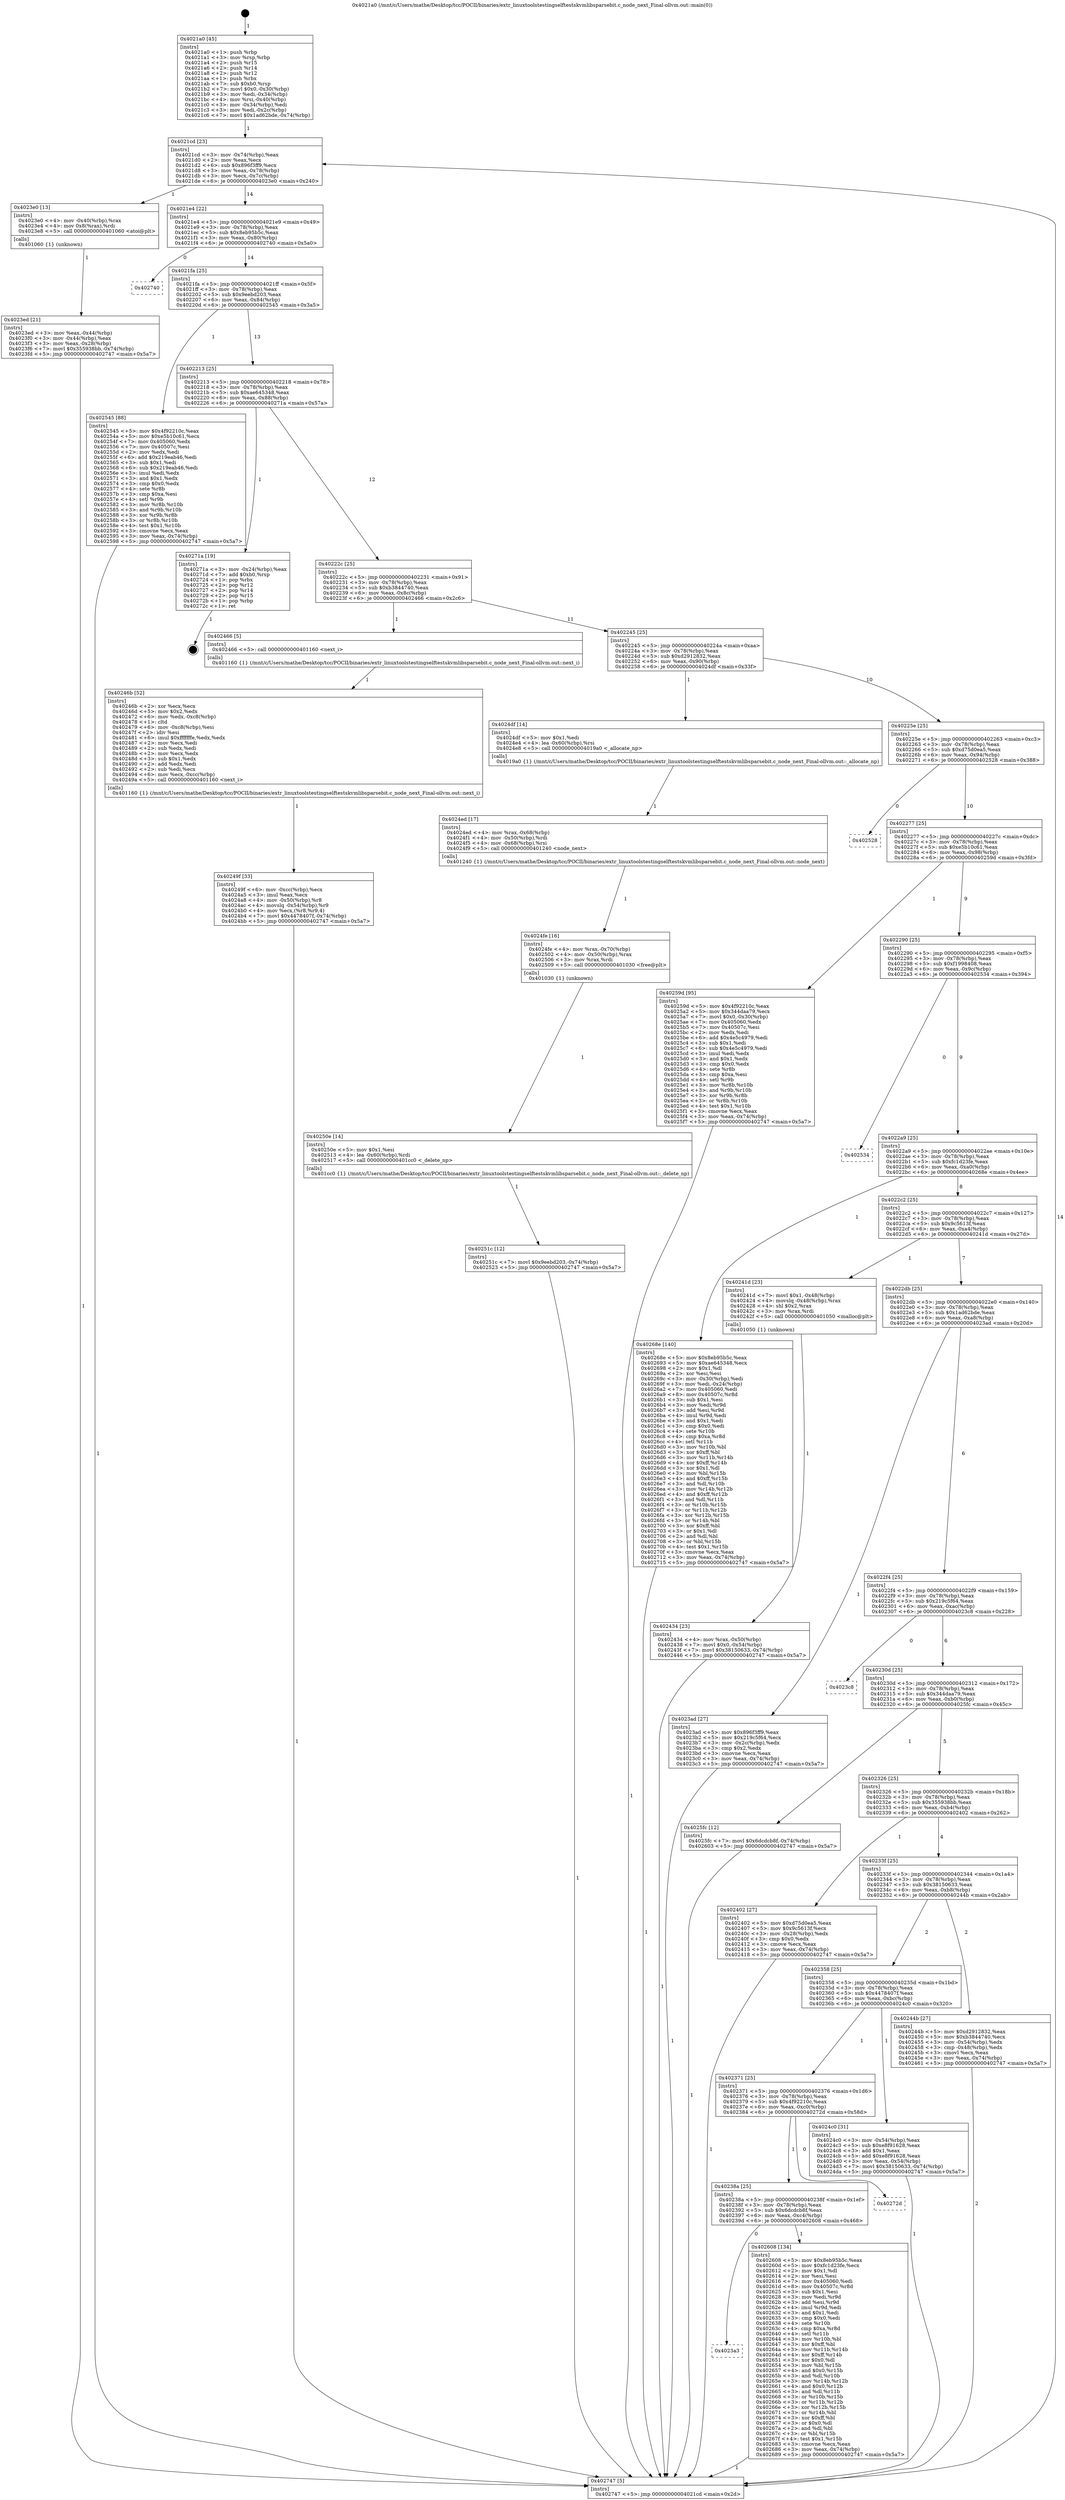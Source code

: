 digraph "0x4021a0" {
  label = "0x4021a0 (/mnt/c/Users/mathe/Desktop/tcc/POCII/binaries/extr_linuxtoolstestingselftestskvmlibsparsebit.c_node_next_Final-ollvm.out::main(0))"
  labelloc = "t"
  node[shape=record]

  Entry [label="",width=0.3,height=0.3,shape=circle,fillcolor=black,style=filled]
  "0x4021cd" [label="{
     0x4021cd [23]\l
     | [instrs]\l
     &nbsp;&nbsp;0x4021cd \<+3\>: mov -0x74(%rbp),%eax\l
     &nbsp;&nbsp;0x4021d0 \<+2\>: mov %eax,%ecx\l
     &nbsp;&nbsp;0x4021d2 \<+6\>: sub $0x896f3ff9,%ecx\l
     &nbsp;&nbsp;0x4021d8 \<+3\>: mov %eax,-0x78(%rbp)\l
     &nbsp;&nbsp;0x4021db \<+3\>: mov %ecx,-0x7c(%rbp)\l
     &nbsp;&nbsp;0x4021de \<+6\>: je 00000000004023e0 \<main+0x240\>\l
  }"]
  "0x4023e0" [label="{
     0x4023e0 [13]\l
     | [instrs]\l
     &nbsp;&nbsp;0x4023e0 \<+4\>: mov -0x40(%rbp),%rax\l
     &nbsp;&nbsp;0x4023e4 \<+4\>: mov 0x8(%rax),%rdi\l
     &nbsp;&nbsp;0x4023e8 \<+5\>: call 0000000000401060 \<atoi@plt\>\l
     | [calls]\l
     &nbsp;&nbsp;0x401060 \{1\} (unknown)\l
  }"]
  "0x4021e4" [label="{
     0x4021e4 [22]\l
     | [instrs]\l
     &nbsp;&nbsp;0x4021e4 \<+5\>: jmp 00000000004021e9 \<main+0x49\>\l
     &nbsp;&nbsp;0x4021e9 \<+3\>: mov -0x78(%rbp),%eax\l
     &nbsp;&nbsp;0x4021ec \<+5\>: sub $0x8eb95b5c,%eax\l
     &nbsp;&nbsp;0x4021f1 \<+3\>: mov %eax,-0x80(%rbp)\l
     &nbsp;&nbsp;0x4021f4 \<+6\>: je 0000000000402740 \<main+0x5a0\>\l
  }"]
  Exit [label="",width=0.3,height=0.3,shape=circle,fillcolor=black,style=filled,peripheries=2]
  "0x402740" [label="{
     0x402740\l
  }", style=dashed]
  "0x4021fa" [label="{
     0x4021fa [25]\l
     | [instrs]\l
     &nbsp;&nbsp;0x4021fa \<+5\>: jmp 00000000004021ff \<main+0x5f\>\l
     &nbsp;&nbsp;0x4021ff \<+3\>: mov -0x78(%rbp),%eax\l
     &nbsp;&nbsp;0x402202 \<+5\>: sub $0x9eebd203,%eax\l
     &nbsp;&nbsp;0x402207 \<+6\>: mov %eax,-0x84(%rbp)\l
     &nbsp;&nbsp;0x40220d \<+6\>: je 0000000000402545 \<main+0x3a5\>\l
  }"]
  "0x4023a3" [label="{
     0x4023a3\l
  }", style=dashed]
  "0x402545" [label="{
     0x402545 [88]\l
     | [instrs]\l
     &nbsp;&nbsp;0x402545 \<+5\>: mov $0x4f92210c,%eax\l
     &nbsp;&nbsp;0x40254a \<+5\>: mov $0xe5b10c61,%ecx\l
     &nbsp;&nbsp;0x40254f \<+7\>: mov 0x405060,%edx\l
     &nbsp;&nbsp;0x402556 \<+7\>: mov 0x40507c,%esi\l
     &nbsp;&nbsp;0x40255d \<+2\>: mov %edx,%edi\l
     &nbsp;&nbsp;0x40255f \<+6\>: add $0x219eab46,%edi\l
     &nbsp;&nbsp;0x402565 \<+3\>: sub $0x1,%edi\l
     &nbsp;&nbsp;0x402568 \<+6\>: sub $0x219eab46,%edi\l
     &nbsp;&nbsp;0x40256e \<+3\>: imul %edi,%edx\l
     &nbsp;&nbsp;0x402571 \<+3\>: and $0x1,%edx\l
     &nbsp;&nbsp;0x402574 \<+3\>: cmp $0x0,%edx\l
     &nbsp;&nbsp;0x402577 \<+4\>: sete %r8b\l
     &nbsp;&nbsp;0x40257b \<+3\>: cmp $0xa,%esi\l
     &nbsp;&nbsp;0x40257e \<+4\>: setl %r9b\l
     &nbsp;&nbsp;0x402582 \<+3\>: mov %r8b,%r10b\l
     &nbsp;&nbsp;0x402585 \<+3\>: and %r9b,%r10b\l
     &nbsp;&nbsp;0x402588 \<+3\>: xor %r9b,%r8b\l
     &nbsp;&nbsp;0x40258b \<+3\>: or %r8b,%r10b\l
     &nbsp;&nbsp;0x40258e \<+4\>: test $0x1,%r10b\l
     &nbsp;&nbsp;0x402592 \<+3\>: cmovne %ecx,%eax\l
     &nbsp;&nbsp;0x402595 \<+3\>: mov %eax,-0x74(%rbp)\l
     &nbsp;&nbsp;0x402598 \<+5\>: jmp 0000000000402747 \<main+0x5a7\>\l
  }"]
  "0x402213" [label="{
     0x402213 [25]\l
     | [instrs]\l
     &nbsp;&nbsp;0x402213 \<+5\>: jmp 0000000000402218 \<main+0x78\>\l
     &nbsp;&nbsp;0x402218 \<+3\>: mov -0x78(%rbp),%eax\l
     &nbsp;&nbsp;0x40221b \<+5\>: sub $0xae645348,%eax\l
     &nbsp;&nbsp;0x402220 \<+6\>: mov %eax,-0x88(%rbp)\l
     &nbsp;&nbsp;0x402226 \<+6\>: je 000000000040271a \<main+0x57a\>\l
  }"]
  "0x402608" [label="{
     0x402608 [134]\l
     | [instrs]\l
     &nbsp;&nbsp;0x402608 \<+5\>: mov $0x8eb95b5c,%eax\l
     &nbsp;&nbsp;0x40260d \<+5\>: mov $0xfc1d23fe,%ecx\l
     &nbsp;&nbsp;0x402612 \<+2\>: mov $0x1,%dl\l
     &nbsp;&nbsp;0x402614 \<+2\>: xor %esi,%esi\l
     &nbsp;&nbsp;0x402616 \<+7\>: mov 0x405060,%edi\l
     &nbsp;&nbsp;0x40261d \<+8\>: mov 0x40507c,%r8d\l
     &nbsp;&nbsp;0x402625 \<+3\>: sub $0x1,%esi\l
     &nbsp;&nbsp;0x402628 \<+3\>: mov %edi,%r9d\l
     &nbsp;&nbsp;0x40262b \<+3\>: add %esi,%r9d\l
     &nbsp;&nbsp;0x40262e \<+4\>: imul %r9d,%edi\l
     &nbsp;&nbsp;0x402632 \<+3\>: and $0x1,%edi\l
     &nbsp;&nbsp;0x402635 \<+3\>: cmp $0x0,%edi\l
     &nbsp;&nbsp;0x402638 \<+4\>: sete %r10b\l
     &nbsp;&nbsp;0x40263c \<+4\>: cmp $0xa,%r8d\l
     &nbsp;&nbsp;0x402640 \<+4\>: setl %r11b\l
     &nbsp;&nbsp;0x402644 \<+3\>: mov %r10b,%bl\l
     &nbsp;&nbsp;0x402647 \<+3\>: xor $0xff,%bl\l
     &nbsp;&nbsp;0x40264a \<+3\>: mov %r11b,%r14b\l
     &nbsp;&nbsp;0x40264d \<+4\>: xor $0xff,%r14b\l
     &nbsp;&nbsp;0x402651 \<+3\>: xor $0x0,%dl\l
     &nbsp;&nbsp;0x402654 \<+3\>: mov %bl,%r15b\l
     &nbsp;&nbsp;0x402657 \<+4\>: and $0x0,%r15b\l
     &nbsp;&nbsp;0x40265b \<+3\>: and %dl,%r10b\l
     &nbsp;&nbsp;0x40265e \<+3\>: mov %r14b,%r12b\l
     &nbsp;&nbsp;0x402661 \<+4\>: and $0x0,%r12b\l
     &nbsp;&nbsp;0x402665 \<+3\>: and %dl,%r11b\l
     &nbsp;&nbsp;0x402668 \<+3\>: or %r10b,%r15b\l
     &nbsp;&nbsp;0x40266b \<+3\>: or %r11b,%r12b\l
     &nbsp;&nbsp;0x40266e \<+3\>: xor %r12b,%r15b\l
     &nbsp;&nbsp;0x402671 \<+3\>: or %r14b,%bl\l
     &nbsp;&nbsp;0x402674 \<+3\>: xor $0xff,%bl\l
     &nbsp;&nbsp;0x402677 \<+3\>: or $0x0,%dl\l
     &nbsp;&nbsp;0x40267a \<+2\>: and %dl,%bl\l
     &nbsp;&nbsp;0x40267c \<+3\>: or %bl,%r15b\l
     &nbsp;&nbsp;0x40267f \<+4\>: test $0x1,%r15b\l
     &nbsp;&nbsp;0x402683 \<+3\>: cmovne %ecx,%eax\l
     &nbsp;&nbsp;0x402686 \<+3\>: mov %eax,-0x74(%rbp)\l
     &nbsp;&nbsp;0x402689 \<+5\>: jmp 0000000000402747 \<main+0x5a7\>\l
  }"]
  "0x40271a" [label="{
     0x40271a [19]\l
     | [instrs]\l
     &nbsp;&nbsp;0x40271a \<+3\>: mov -0x24(%rbp),%eax\l
     &nbsp;&nbsp;0x40271d \<+7\>: add $0xb0,%rsp\l
     &nbsp;&nbsp;0x402724 \<+1\>: pop %rbx\l
     &nbsp;&nbsp;0x402725 \<+2\>: pop %r12\l
     &nbsp;&nbsp;0x402727 \<+2\>: pop %r14\l
     &nbsp;&nbsp;0x402729 \<+2\>: pop %r15\l
     &nbsp;&nbsp;0x40272b \<+1\>: pop %rbp\l
     &nbsp;&nbsp;0x40272c \<+1\>: ret\l
  }"]
  "0x40222c" [label="{
     0x40222c [25]\l
     | [instrs]\l
     &nbsp;&nbsp;0x40222c \<+5\>: jmp 0000000000402231 \<main+0x91\>\l
     &nbsp;&nbsp;0x402231 \<+3\>: mov -0x78(%rbp),%eax\l
     &nbsp;&nbsp;0x402234 \<+5\>: sub $0xb3844740,%eax\l
     &nbsp;&nbsp;0x402239 \<+6\>: mov %eax,-0x8c(%rbp)\l
     &nbsp;&nbsp;0x40223f \<+6\>: je 0000000000402466 \<main+0x2c6\>\l
  }"]
  "0x40238a" [label="{
     0x40238a [25]\l
     | [instrs]\l
     &nbsp;&nbsp;0x40238a \<+5\>: jmp 000000000040238f \<main+0x1ef\>\l
     &nbsp;&nbsp;0x40238f \<+3\>: mov -0x78(%rbp),%eax\l
     &nbsp;&nbsp;0x402392 \<+5\>: sub $0x6dcdcb8f,%eax\l
     &nbsp;&nbsp;0x402397 \<+6\>: mov %eax,-0xc4(%rbp)\l
     &nbsp;&nbsp;0x40239d \<+6\>: je 0000000000402608 \<main+0x468\>\l
  }"]
  "0x402466" [label="{
     0x402466 [5]\l
     | [instrs]\l
     &nbsp;&nbsp;0x402466 \<+5\>: call 0000000000401160 \<next_i\>\l
     | [calls]\l
     &nbsp;&nbsp;0x401160 \{1\} (/mnt/c/Users/mathe/Desktop/tcc/POCII/binaries/extr_linuxtoolstestingselftestskvmlibsparsebit.c_node_next_Final-ollvm.out::next_i)\l
  }"]
  "0x402245" [label="{
     0x402245 [25]\l
     | [instrs]\l
     &nbsp;&nbsp;0x402245 \<+5\>: jmp 000000000040224a \<main+0xaa\>\l
     &nbsp;&nbsp;0x40224a \<+3\>: mov -0x78(%rbp),%eax\l
     &nbsp;&nbsp;0x40224d \<+5\>: sub $0xd2912832,%eax\l
     &nbsp;&nbsp;0x402252 \<+6\>: mov %eax,-0x90(%rbp)\l
     &nbsp;&nbsp;0x402258 \<+6\>: je 00000000004024df \<main+0x33f\>\l
  }"]
  "0x40272d" [label="{
     0x40272d\l
  }", style=dashed]
  "0x4024df" [label="{
     0x4024df [14]\l
     | [instrs]\l
     &nbsp;&nbsp;0x4024df \<+5\>: mov $0x1,%edi\l
     &nbsp;&nbsp;0x4024e4 \<+4\>: lea -0x60(%rbp),%rsi\l
     &nbsp;&nbsp;0x4024e8 \<+5\>: call 00000000004019a0 \<_allocate_np\>\l
     | [calls]\l
     &nbsp;&nbsp;0x4019a0 \{1\} (/mnt/c/Users/mathe/Desktop/tcc/POCII/binaries/extr_linuxtoolstestingselftestskvmlibsparsebit.c_node_next_Final-ollvm.out::_allocate_np)\l
  }"]
  "0x40225e" [label="{
     0x40225e [25]\l
     | [instrs]\l
     &nbsp;&nbsp;0x40225e \<+5\>: jmp 0000000000402263 \<main+0xc3\>\l
     &nbsp;&nbsp;0x402263 \<+3\>: mov -0x78(%rbp),%eax\l
     &nbsp;&nbsp;0x402266 \<+5\>: sub $0xd75d0ea5,%eax\l
     &nbsp;&nbsp;0x40226b \<+6\>: mov %eax,-0x94(%rbp)\l
     &nbsp;&nbsp;0x402271 \<+6\>: je 0000000000402528 \<main+0x388\>\l
  }"]
  "0x40251c" [label="{
     0x40251c [12]\l
     | [instrs]\l
     &nbsp;&nbsp;0x40251c \<+7\>: movl $0x9eebd203,-0x74(%rbp)\l
     &nbsp;&nbsp;0x402523 \<+5\>: jmp 0000000000402747 \<main+0x5a7\>\l
  }"]
  "0x402528" [label="{
     0x402528\l
  }", style=dashed]
  "0x402277" [label="{
     0x402277 [25]\l
     | [instrs]\l
     &nbsp;&nbsp;0x402277 \<+5\>: jmp 000000000040227c \<main+0xdc\>\l
     &nbsp;&nbsp;0x40227c \<+3\>: mov -0x78(%rbp),%eax\l
     &nbsp;&nbsp;0x40227f \<+5\>: sub $0xe5b10c61,%eax\l
     &nbsp;&nbsp;0x402284 \<+6\>: mov %eax,-0x98(%rbp)\l
     &nbsp;&nbsp;0x40228a \<+6\>: je 000000000040259d \<main+0x3fd\>\l
  }"]
  "0x40250e" [label="{
     0x40250e [14]\l
     | [instrs]\l
     &nbsp;&nbsp;0x40250e \<+5\>: mov $0x1,%esi\l
     &nbsp;&nbsp;0x402513 \<+4\>: lea -0x60(%rbp),%rdi\l
     &nbsp;&nbsp;0x402517 \<+5\>: call 0000000000401cc0 \<_delete_np\>\l
     | [calls]\l
     &nbsp;&nbsp;0x401cc0 \{1\} (/mnt/c/Users/mathe/Desktop/tcc/POCII/binaries/extr_linuxtoolstestingselftestskvmlibsparsebit.c_node_next_Final-ollvm.out::_delete_np)\l
  }"]
  "0x40259d" [label="{
     0x40259d [95]\l
     | [instrs]\l
     &nbsp;&nbsp;0x40259d \<+5\>: mov $0x4f92210c,%eax\l
     &nbsp;&nbsp;0x4025a2 \<+5\>: mov $0x344daa79,%ecx\l
     &nbsp;&nbsp;0x4025a7 \<+7\>: movl $0x0,-0x30(%rbp)\l
     &nbsp;&nbsp;0x4025ae \<+7\>: mov 0x405060,%edx\l
     &nbsp;&nbsp;0x4025b5 \<+7\>: mov 0x40507c,%esi\l
     &nbsp;&nbsp;0x4025bc \<+2\>: mov %edx,%edi\l
     &nbsp;&nbsp;0x4025be \<+6\>: add $0x4e5c4979,%edi\l
     &nbsp;&nbsp;0x4025c4 \<+3\>: sub $0x1,%edi\l
     &nbsp;&nbsp;0x4025c7 \<+6\>: sub $0x4e5c4979,%edi\l
     &nbsp;&nbsp;0x4025cd \<+3\>: imul %edi,%edx\l
     &nbsp;&nbsp;0x4025d0 \<+3\>: and $0x1,%edx\l
     &nbsp;&nbsp;0x4025d3 \<+3\>: cmp $0x0,%edx\l
     &nbsp;&nbsp;0x4025d6 \<+4\>: sete %r8b\l
     &nbsp;&nbsp;0x4025da \<+3\>: cmp $0xa,%esi\l
     &nbsp;&nbsp;0x4025dd \<+4\>: setl %r9b\l
     &nbsp;&nbsp;0x4025e1 \<+3\>: mov %r8b,%r10b\l
     &nbsp;&nbsp;0x4025e4 \<+3\>: and %r9b,%r10b\l
     &nbsp;&nbsp;0x4025e7 \<+3\>: xor %r9b,%r8b\l
     &nbsp;&nbsp;0x4025ea \<+3\>: or %r8b,%r10b\l
     &nbsp;&nbsp;0x4025ed \<+4\>: test $0x1,%r10b\l
     &nbsp;&nbsp;0x4025f1 \<+3\>: cmovne %ecx,%eax\l
     &nbsp;&nbsp;0x4025f4 \<+3\>: mov %eax,-0x74(%rbp)\l
     &nbsp;&nbsp;0x4025f7 \<+5\>: jmp 0000000000402747 \<main+0x5a7\>\l
  }"]
  "0x402290" [label="{
     0x402290 [25]\l
     | [instrs]\l
     &nbsp;&nbsp;0x402290 \<+5\>: jmp 0000000000402295 \<main+0xf5\>\l
     &nbsp;&nbsp;0x402295 \<+3\>: mov -0x78(%rbp),%eax\l
     &nbsp;&nbsp;0x402298 \<+5\>: sub $0xf1998408,%eax\l
     &nbsp;&nbsp;0x40229d \<+6\>: mov %eax,-0x9c(%rbp)\l
     &nbsp;&nbsp;0x4022a3 \<+6\>: je 0000000000402534 \<main+0x394\>\l
  }"]
  "0x4024fe" [label="{
     0x4024fe [16]\l
     | [instrs]\l
     &nbsp;&nbsp;0x4024fe \<+4\>: mov %rax,-0x70(%rbp)\l
     &nbsp;&nbsp;0x402502 \<+4\>: mov -0x50(%rbp),%rax\l
     &nbsp;&nbsp;0x402506 \<+3\>: mov %rax,%rdi\l
     &nbsp;&nbsp;0x402509 \<+5\>: call 0000000000401030 \<free@plt\>\l
     | [calls]\l
     &nbsp;&nbsp;0x401030 \{1\} (unknown)\l
  }"]
  "0x402534" [label="{
     0x402534\l
  }", style=dashed]
  "0x4022a9" [label="{
     0x4022a9 [25]\l
     | [instrs]\l
     &nbsp;&nbsp;0x4022a9 \<+5\>: jmp 00000000004022ae \<main+0x10e\>\l
     &nbsp;&nbsp;0x4022ae \<+3\>: mov -0x78(%rbp),%eax\l
     &nbsp;&nbsp;0x4022b1 \<+5\>: sub $0xfc1d23fe,%eax\l
     &nbsp;&nbsp;0x4022b6 \<+6\>: mov %eax,-0xa0(%rbp)\l
     &nbsp;&nbsp;0x4022bc \<+6\>: je 000000000040268e \<main+0x4ee\>\l
  }"]
  "0x4024ed" [label="{
     0x4024ed [17]\l
     | [instrs]\l
     &nbsp;&nbsp;0x4024ed \<+4\>: mov %rax,-0x68(%rbp)\l
     &nbsp;&nbsp;0x4024f1 \<+4\>: mov -0x50(%rbp),%rdi\l
     &nbsp;&nbsp;0x4024f5 \<+4\>: mov -0x68(%rbp),%rsi\l
     &nbsp;&nbsp;0x4024f9 \<+5\>: call 0000000000401240 \<node_next\>\l
     | [calls]\l
     &nbsp;&nbsp;0x401240 \{1\} (/mnt/c/Users/mathe/Desktop/tcc/POCII/binaries/extr_linuxtoolstestingselftestskvmlibsparsebit.c_node_next_Final-ollvm.out::node_next)\l
  }"]
  "0x40268e" [label="{
     0x40268e [140]\l
     | [instrs]\l
     &nbsp;&nbsp;0x40268e \<+5\>: mov $0x8eb95b5c,%eax\l
     &nbsp;&nbsp;0x402693 \<+5\>: mov $0xae645348,%ecx\l
     &nbsp;&nbsp;0x402698 \<+2\>: mov $0x1,%dl\l
     &nbsp;&nbsp;0x40269a \<+2\>: xor %esi,%esi\l
     &nbsp;&nbsp;0x40269c \<+3\>: mov -0x30(%rbp),%edi\l
     &nbsp;&nbsp;0x40269f \<+3\>: mov %edi,-0x24(%rbp)\l
     &nbsp;&nbsp;0x4026a2 \<+7\>: mov 0x405060,%edi\l
     &nbsp;&nbsp;0x4026a9 \<+8\>: mov 0x40507c,%r8d\l
     &nbsp;&nbsp;0x4026b1 \<+3\>: sub $0x1,%esi\l
     &nbsp;&nbsp;0x4026b4 \<+3\>: mov %edi,%r9d\l
     &nbsp;&nbsp;0x4026b7 \<+3\>: add %esi,%r9d\l
     &nbsp;&nbsp;0x4026ba \<+4\>: imul %r9d,%edi\l
     &nbsp;&nbsp;0x4026be \<+3\>: and $0x1,%edi\l
     &nbsp;&nbsp;0x4026c1 \<+3\>: cmp $0x0,%edi\l
     &nbsp;&nbsp;0x4026c4 \<+4\>: sete %r10b\l
     &nbsp;&nbsp;0x4026c8 \<+4\>: cmp $0xa,%r8d\l
     &nbsp;&nbsp;0x4026cc \<+4\>: setl %r11b\l
     &nbsp;&nbsp;0x4026d0 \<+3\>: mov %r10b,%bl\l
     &nbsp;&nbsp;0x4026d3 \<+3\>: xor $0xff,%bl\l
     &nbsp;&nbsp;0x4026d6 \<+3\>: mov %r11b,%r14b\l
     &nbsp;&nbsp;0x4026d9 \<+4\>: xor $0xff,%r14b\l
     &nbsp;&nbsp;0x4026dd \<+3\>: xor $0x1,%dl\l
     &nbsp;&nbsp;0x4026e0 \<+3\>: mov %bl,%r15b\l
     &nbsp;&nbsp;0x4026e3 \<+4\>: and $0xff,%r15b\l
     &nbsp;&nbsp;0x4026e7 \<+3\>: and %dl,%r10b\l
     &nbsp;&nbsp;0x4026ea \<+3\>: mov %r14b,%r12b\l
     &nbsp;&nbsp;0x4026ed \<+4\>: and $0xff,%r12b\l
     &nbsp;&nbsp;0x4026f1 \<+3\>: and %dl,%r11b\l
     &nbsp;&nbsp;0x4026f4 \<+3\>: or %r10b,%r15b\l
     &nbsp;&nbsp;0x4026f7 \<+3\>: or %r11b,%r12b\l
     &nbsp;&nbsp;0x4026fa \<+3\>: xor %r12b,%r15b\l
     &nbsp;&nbsp;0x4026fd \<+3\>: or %r14b,%bl\l
     &nbsp;&nbsp;0x402700 \<+3\>: xor $0xff,%bl\l
     &nbsp;&nbsp;0x402703 \<+3\>: or $0x1,%dl\l
     &nbsp;&nbsp;0x402706 \<+2\>: and %dl,%bl\l
     &nbsp;&nbsp;0x402708 \<+3\>: or %bl,%r15b\l
     &nbsp;&nbsp;0x40270b \<+4\>: test $0x1,%r15b\l
     &nbsp;&nbsp;0x40270f \<+3\>: cmovne %ecx,%eax\l
     &nbsp;&nbsp;0x402712 \<+3\>: mov %eax,-0x74(%rbp)\l
     &nbsp;&nbsp;0x402715 \<+5\>: jmp 0000000000402747 \<main+0x5a7\>\l
  }"]
  "0x4022c2" [label="{
     0x4022c2 [25]\l
     | [instrs]\l
     &nbsp;&nbsp;0x4022c2 \<+5\>: jmp 00000000004022c7 \<main+0x127\>\l
     &nbsp;&nbsp;0x4022c7 \<+3\>: mov -0x78(%rbp),%eax\l
     &nbsp;&nbsp;0x4022ca \<+5\>: sub $0x9c5613f,%eax\l
     &nbsp;&nbsp;0x4022cf \<+6\>: mov %eax,-0xa4(%rbp)\l
     &nbsp;&nbsp;0x4022d5 \<+6\>: je 000000000040241d \<main+0x27d\>\l
  }"]
  "0x402371" [label="{
     0x402371 [25]\l
     | [instrs]\l
     &nbsp;&nbsp;0x402371 \<+5\>: jmp 0000000000402376 \<main+0x1d6\>\l
     &nbsp;&nbsp;0x402376 \<+3\>: mov -0x78(%rbp),%eax\l
     &nbsp;&nbsp;0x402379 \<+5\>: sub $0x4f92210c,%eax\l
     &nbsp;&nbsp;0x40237e \<+6\>: mov %eax,-0xc0(%rbp)\l
     &nbsp;&nbsp;0x402384 \<+6\>: je 000000000040272d \<main+0x58d\>\l
  }"]
  "0x40241d" [label="{
     0x40241d [23]\l
     | [instrs]\l
     &nbsp;&nbsp;0x40241d \<+7\>: movl $0x1,-0x48(%rbp)\l
     &nbsp;&nbsp;0x402424 \<+4\>: movslq -0x48(%rbp),%rax\l
     &nbsp;&nbsp;0x402428 \<+4\>: shl $0x2,%rax\l
     &nbsp;&nbsp;0x40242c \<+3\>: mov %rax,%rdi\l
     &nbsp;&nbsp;0x40242f \<+5\>: call 0000000000401050 \<malloc@plt\>\l
     | [calls]\l
     &nbsp;&nbsp;0x401050 \{1\} (unknown)\l
  }"]
  "0x4022db" [label="{
     0x4022db [25]\l
     | [instrs]\l
     &nbsp;&nbsp;0x4022db \<+5\>: jmp 00000000004022e0 \<main+0x140\>\l
     &nbsp;&nbsp;0x4022e0 \<+3\>: mov -0x78(%rbp),%eax\l
     &nbsp;&nbsp;0x4022e3 \<+5\>: sub $0x1ad62bde,%eax\l
     &nbsp;&nbsp;0x4022e8 \<+6\>: mov %eax,-0xa8(%rbp)\l
     &nbsp;&nbsp;0x4022ee \<+6\>: je 00000000004023ad \<main+0x20d\>\l
  }"]
  "0x4024c0" [label="{
     0x4024c0 [31]\l
     | [instrs]\l
     &nbsp;&nbsp;0x4024c0 \<+3\>: mov -0x54(%rbp),%eax\l
     &nbsp;&nbsp;0x4024c3 \<+5\>: sub $0xe8f91628,%eax\l
     &nbsp;&nbsp;0x4024c8 \<+3\>: add $0x1,%eax\l
     &nbsp;&nbsp;0x4024cb \<+5\>: add $0xe8f91628,%eax\l
     &nbsp;&nbsp;0x4024d0 \<+3\>: mov %eax,-0x54(%rbp)\l
     &nbsp;&nbsp;0x4024d3 \<+7\>: movl $0x38150633,-0x74(%rbp)\l
     &nbsp;&nbsp;0x4024da \<+5\>: jmp 0000000000402747 \<main+0x5a7\>\l
  }"]
  "0x4023ad" [label="{
     0x4023ad [27]\l
     | [instrs]\l
     &nbsp;&nbsp;0x4023ad \<+5\>: mov $0x896f3ff9,%eax\l
     &nbsp;&nbsp;0x4023b2 \<+5\>: mov $0x219c5f64,%ecx\l
     &nbsp;&nbsp;0x4023b7 \<+3\>: mov -0x2c(%rbp),%edx\l
     &nbsp;&nbsp;0x4023ba \<+3\>: cmp $0x2,%edx\l
     &nbsp;&nbsp;0x4023bd \<+3\>: cmovne %ecx,%eax\l
     &nbsp;&nbsp;0x4023c0 \<+3\>: mov %eax,-0x74(%rbp)\l
     &nbsp;&nbsp;0x4023c3 \<+5\>: jmp 0000000000402747 \<main+0x5a7\>\l
  }"]
  "0x4022f4" [label="{
     0x4022f4 [25]\l
     | [instrs]\l
     &nbsp;&nbsp;0x4022f4 \<+5\>: jmp 00000000004022f9 \<main+0x159\>\l
     &nbsp;&nbsp;0x4022f9 \<+3\>: mov -0x78(%rbp),%eax\l
     &nbsp;&nbsp;0x4022fc \<+5\>: sub $0x219c5f64,%eax\l
     &nbsp;&nbsp;0x402301 \<+6\>: mov %eax,-0xac(%rbp)\l
     &nbsp;&nbsp;0x402307 \<+6\>: je 00000000004023c8 \<main+0x228\>\l
  }"]
  "0x402747" [label="{
     0x402747 [5]\l
     | [instrs]\l
     &nbsp;&nbsp;0x402747 \<+5\>: jmp 00000000004021cd \<main+0x2d\>\l
  }"]
  "0x4021a0" [label="{
     0x4021a0 [45]\l
     | [instrs]\l
     &nbsp;&nbsp;0x4021a0 \<+1\>: push %rbp\l
     &nbsp;&nbsp;0x4021a1 \<+3\>: mov %rsp,%rbp\l
     &nbsp;&nbsp;0x4021a4 \<+2\>: push %r15\l
     &nbsp;&nbsp;0x4021a6 \<+2\>: push %r14\l
     &nbsp;&nbsp;0x4021a8 \<+2\>: push %r12\l
     &nbsp;&nbsp;0x4021aa \<+1\>: push %rbx\l
     &nbsp;&nbsp;0x4021ab \<+7\>: sub $0xb0,%rsp\l
     &nbsp;&nbsp;0x4021b2 \<+7\>: movl $0x0,-0x30(%rbp)\l
     &nbsp;&nbsp;0x4021b9 \<+3\>: mov %edi,-0x34(%rbp)\l
     &nbsp;&nbsp;0x4021bc \<+4\>: mov %rsi,-0x40(%rbp)\l
     &nbsp;&nbsp;0x4021c0 \<+3\>: mov -0x34(%rbp),%edi\l
     &nbsp;&nbsp;0x4021c3 \<+3\>: mov %edi,-0x2c(%rbp)\l
     &nbsp;&nbsp;0x4021c6 \<+7\>: movl $0x1ad62bde,-0x74(%rbp)\l
  }"]
  "0x4023ed" [label="{
     0x4023ed [21]\l
     | [instrs]\l
     &nbsp;&nbsp;0x4023ed \<+3\>: mov %eax,-0x44(%rbp)\l
     &nbsp;&nbsp;0x4023f0 \<+3\>: mov -0x44(%rbp),%eax\l
     &nbsp;&nbsp;0x4023f3 \<+3\>: mov %eax,-0x28(%rbp)\l
     &nbsp;&nbsp;0x4023f6 \<+7\>: movl $0x355938bb,-0x74(%rbp)\l
     &nbsp;&nbsp;0x4023fd \<+5\>: jmp 0000000000402747 \<main+0x5a7\>\l
  }"]
  "0x40249f" [label="{
     0x40249f [33]\l
     | [instrs]\l
     &nbsp;&nbsp;0x40249f \<+6\>: mov -0xcc(%rbp),%ecx\l
     &nbsp;&nbsp;0x4024a5 \<+3\>: imul %eax,%ecx\l
     &nbsp;&nbsp;0x4024a8 \<+4\>: mov -0x50(%rbp),%r8\l
     &nbsp;&nbsp;0x4024ac \<+4\>: movslq -0x54(%rbp),%r9\l
     &nbsp;&nbsp;0x4024b0 \<+4\>: mov %ecx,(%r8,%r9,4)\l
     &nbsp;&nbsp;0x4024b4 \<+7\>: movl $0x4478407f,-0x74(%rbp)\l
     &nbsp;&nbsp;0x4024bb \<+5\>: jmp 0000000000402747 \<main+0x5a7\>\l
  }"]
  "0x4023c8" [label="{
     0x4023c8\l
  }", style=dashed]
  "0x40230d" [label="{
     0x40230d [25]\l
     | [instrs]\l
     &nbsp;&nbsp;0x40230d \<+5\>: jmp 0000000000402312 \<main+0x172\>\l
     &nbsp;&nbsp;0x402312 \<+3\>: mov -0x78(%rbp),%eax\l
     &nbsp;&nbsp;0x402315 \<+5\>: sub $0x344daa79,%eax\l
     &nbsp;&nbsp;0x40231a \<+6\>: mov %eax,-0xb0(%rbp)\l
     &nbsp;&nbsp;0x402320 \<+6\>: je 00000000004025fc \<main+0x45c\>\l
  }"]
  "0x40246b" [label="{
     0x40246b [52]\l
     | [instrs]\l
     &nbsp;&nbsp;0x40246b \<+2\>: xor %ecx,%ecx\l
     &nbsp;&nbsp;0x40246d \<+5\>: mov $0x2,%edx\l
     &nbsp;&nbsp;0x402472 \<+6\>: mov %edx,-0xc8(%rbp)\l
     &nbsp;&nbsp;0x402478 \<+1\>: cltd\l
     &nbsp;&nbsp;0x402479 \<+6\>: mov -0xc8(%rbp),%esi\l
     &nbsp;&nbsp;0x40247f \<+2\>: idiv %esi\l
     &nbsp;&nbsp;0x402481 \<+6\>: imul $0xfffffffe,%edx,%edx\l
     &nbsp;&nbsp;0x402487 \<+2\>: mov %ecx,%edi\l
     &nbsp;&nbsp;0x402489 \<+2\>: sub %edx,%edi\l
     &nbsp;&nbsp;0x40248b \<+2\>: mov %ecx,%edx\l
     &nbsp;&nbsp;0x40248d \<+3\>: sub $0x1,%edx\l
     &nbsp;&nbsp;0x402490 \<+2\>: add %edx,%edi\l
     &nbsp;&nbsp;0x402492 \<+2\>: sub %edi,%ecx\l
     &nbsp;&nbsp;0x402494 \<+6\>: mov %ecx,-0xcc(%rbp)\l
     &nbsp;&nbsp;0x40249a \<+5\>: call 0000000000401160 \<next_i\>\l
     | [calls]\l
     &nbsp;&nbsp;0x401160 \{1\} (/mnt/c/Users/mathe/Desktop/tcc/POCII/binaries/extr_linuxtoolstestingselftestskvmlibsparsebit.c_node_next_Final-ollvm.out::next_i)\l
  }"]
  "0x4025fc" [label="{
     0x4025fc [12]\l
     | [instrs]\l
     &nbsp;&nbsp;0x4025fc \<+7\>: movl $0x6dcdcb8f,-0x74(%rbp)\l
     &nbsp;&nbsp;0x402603 \<+5\>: jmp 0000000000402747 \<main+0x5a7\>\l
  }"]
  "0x402326" [label="{
     0x402326 [25]\l
     | [instrs]\l
     &nbsp;&nbsp;0x402326 \<+5\>: jmp 000000000040232b \<main+0x18b\>\l
     &nbsp;&nbsp;0x40232b \<+3\>: mov -0x78(%rbp),%eax\l
     &nbsp;&nbsp;0x40232e \<+5\>: sub $0x355938bb,%eax\l
     &nbsp;&nbsp;0x402333 \<+6\>: mov %eax,-0xb4(%rbp)\l
     &nbsp;&nbsp;0x402339 \<+6\>: je 0000000000402402 \<main+0x262\>\l
  }"]
  "0x402358" [label="{
     0x402358 [25]\l
     | [instrs]\l
     &nbsp;&nbsp;0x402358 \<+5\>: jmp 000000000040235d \<main+0x1bd\>\l
     &nbsp;&nbsp;0x40235d \<+3\>: mov -0x78(%rbp),%eax\l
     &nbsp;&nbsp;0x402360 \<+5\>: sub $0x4478407f,%eax\l
     &nbsp;&nbsp;0x402365 \<+6\>: mov %eax,-0xbc(%rbp)\l
     &nbsp;&nbsp;0x40236b \<+6\>: je 00000000004024c0 \<main+0x320\>\l
  }"]
  "0x402402" [label="{
     0x402402 [27]\l
     | [instrs]\l
     &nbsp;&nbsp;0x402402 \<+5\>: mov $0xd75d0ea5,%eax\l
     &nbsp;&nbsp;0x402407 \<+5\>: mov $0x9c5613f,%ecx\l
     &nbsp;&nbsp;0x40240c \<+3\>: mov -0x28(%rbp),%edx\l
     &nbsp;&nbsp;0x40240f \<+3\>: cmp $0x0,%edx\l
     &nbsp;&nbsp;0x402412 \<+3\>: cmove %ecx,%eax\l
     &nbsp;&nbsp;0x402415 \<+3\>: mov %eax,-0x74(%rbp)\l
     &nbsp;&nbsp;0x402418 \<+5\>: jmp 0000000000402747 \<main+0x5a7\>\l
  }"]
  "0x40233f" [label="{
     0x40233f [25]\l
     | [instrs]\l
     &nbsp;&nbsp;0x40233f \<+5\>: jmp 0000000000402344 \<main+0x1a4\>\l
     &nbsp;&nbsp;0x402344 \<+3\>: mov -0x78(%rbp),%eax\l
     &nbsp;&nbsp;0x402347 \<+5\>: sub $0x38150633,%eax\l
     &nbsp;&nbsp;0x40234c \<+6\>: mov %eax,-0xb8(%rbp)\l
     &nbsp;&nbsp;0x402352 \<+6\>: je 000000000040244b \<main+0x2ab\>\l
  }"]
  "0x402434" [label="{
     0x402434 [23]\l
     | [instrs]\l
     &nbsp;&nbsp;0x402434 \<+4\>: mov %rax,-0x50(%rbp)\l
     &nbsp;&nbsp;0x402438 \<+7\>: movl $0x0,-0x54(%rbp)\l
     &nbsp;&nbsp;0x40243f \<+7\>: movl $0x38150633,-0x74(%rbp)\l
     &nbsp;&nbsp;0x402446 \<+5\>: jmp 0000000000402747 \<main+0x5a7\>\l
  }"]
  "0x40244b" [label="{
     0x40244b [27]\l
     | [instrs]\l
     &nbsp;&nbsp;0x40244b \<+5\>: mov $0xd2912832,%eax\l
     &nbsp;&nbsp;0x402450 \<+5\>: mov $0xb3844740,%ecx\l
     &nbsp;&nbsp;0x402455 \<+3\>: mov -0x54(%rbp),%edx\l
     &nbsp;&nbsp;0x402458 \<+3\>: cmp -0x48(%rbp),%edx\l
     &nbsp;&nbsp;0x40245b \<+3\>: cmovl %ecx,%eax\l
     &nbsp;&nbsp;0x40245e \<+3\>: mov %eax,-0x74(%rbp)\l
     &nbsp;&nbsp;0x402461 \<+5\>: jmp 0000000000402747 \<main+0x5a7\>\l
  }"]
  Entry -> "0x4021a0" [label=" 1"]
  "0x4021cd" -> "0x4023e0" [label=" 1"]
  "0x4021cd" -> "0x4021e4" [label=" 14"]
  "0x40271a" -> Exit [label=" 1"]
  "0x4021e4" -> "0x402740" [label=" 0"]
  "0x4021e4" -> "0x4021fa" [label=" 14"]
  "0x40268e" -> "0x402747" [label=" 1"]
  "0x4021fa" -> "0x402545" [label=" 1"]
  "0x4021fa" -> "0x402213" [label=" 13"]
  "0x402608" -> "0x402747" [label=" 1"]
  "0x402213" -> "0x40271a" [label=" 1"]
  "0x402213" -> "0x40222c" [label=" 12"]
  "0x40238a" -> "0x4023a3" [label=" 0"]
  "0x40222c" -> "0x402466" [label=" 1"]
  "0x40222c" -> "0x402245" [label=" 11"]
  "0x40238a" -> "0x402608" [label=" 1"]
  "0x402245" -> "0x4024df" [label=" 1"]
  "0x402245" -> "0x40225e" [label=" 10"]
  "0x402371" -> "0x40238a" [label=" 1"]
  "0x40225e" -> "0x402528" [label=" 0"]
  "0x40225e" -> "0x402277" [label=" 10"]
  "0x402371" -> "0x40272d" [label=" 0"]
  "0x402277" -> "0x40259d" [label=" 1"]
  "0x402277" -> "0x402290" [label=" 9"]
  "0x4025fc" -> "0x402747" [label=" 1"]
  "0x402290" -> "0x402534" [label=" 0"]
  "0x402290" -> "0x4022a9" [label=" 9"]
  "0x40259d" -> "0x402747" [label=" 1"]
  "0x4022a9" -> "0x40268e" [label=" 1"]
  "0x4022a9" -> "0x4022c2" [label=" 8"]
  "0x402545" -> "0x402747" [label=" 1"]
  "0x4022c2" -> "0x40241d" [label=" 1"]
  "0x4022c2" -> "0x4022db" [label=" 7"]
  "0x40251c" -> "0x402747" [label=" 1"]
  "0x4022db" -> "0x4023ad" [label=" 1"]
  "0x4022db" -> "0x4022f4" [label=" 6"]
  "0x4023ad" -> "0x402747" [label=" 1"]
  "0x4021a0" -> "0x4021cd" [label=" 1"]
  "0x402747" -> "0x4021cd" [label=" 14"]
  "0x4023e0" -> "0x4023ed" [label=" 1"]
  "0x4023ed" -> "0x402747" [label=" 1"]
  "0x40250e" -> "0x40251c" [label=" 1"]
  "0x4022f4" -> "0x4023c8" [label=" 0"]
  "0x4022f4" -> "0x40230d" [label=" 6"]
  "0x4024ed" -> "0x4024fe" [label=" 1"]
  "0x40230d" -> "0x4025fc" [label=" 1"]
  "0x40230d" -> "0x402326" [label=" 5"]
  "0x4024df" -> "0x4024ed" [label=" 1"]
  "0x402326" -> "0x402402" [label=" 1"]
  "0x402326" -> "0x40233f" [label=" 4"]
  "0x402402" -> "0x402747" [label=" 1"]
  "0x40241d" -> "0x402434" [label=" 1"]
  "0x402434" -> "0x402747" [label=" 1"]
  "0x4024c0" -> "0x402747" [label=" 1"]
  "0x40233f" -> "0x40244b" [label=" 2"]
  "0x40233f" -> "0x402358" [label=" 2"]
  "0x40244b" -> "0x402747" [label=" 2"]
  "0x402466" -> "0x40246b" [label=" 1"]
  "0x40246b" -> "0x40249f" [label=" 1"]
  "0x40249f" -> "0x402747" [label=" 1"]
  "0x4024fe" -> "0x40250e" [label=" 1"]
  "0x402358" -> "0x4024c0" [label=" 1"]
  "0x402358" -> "0x402371" [label=" 1"]
}
